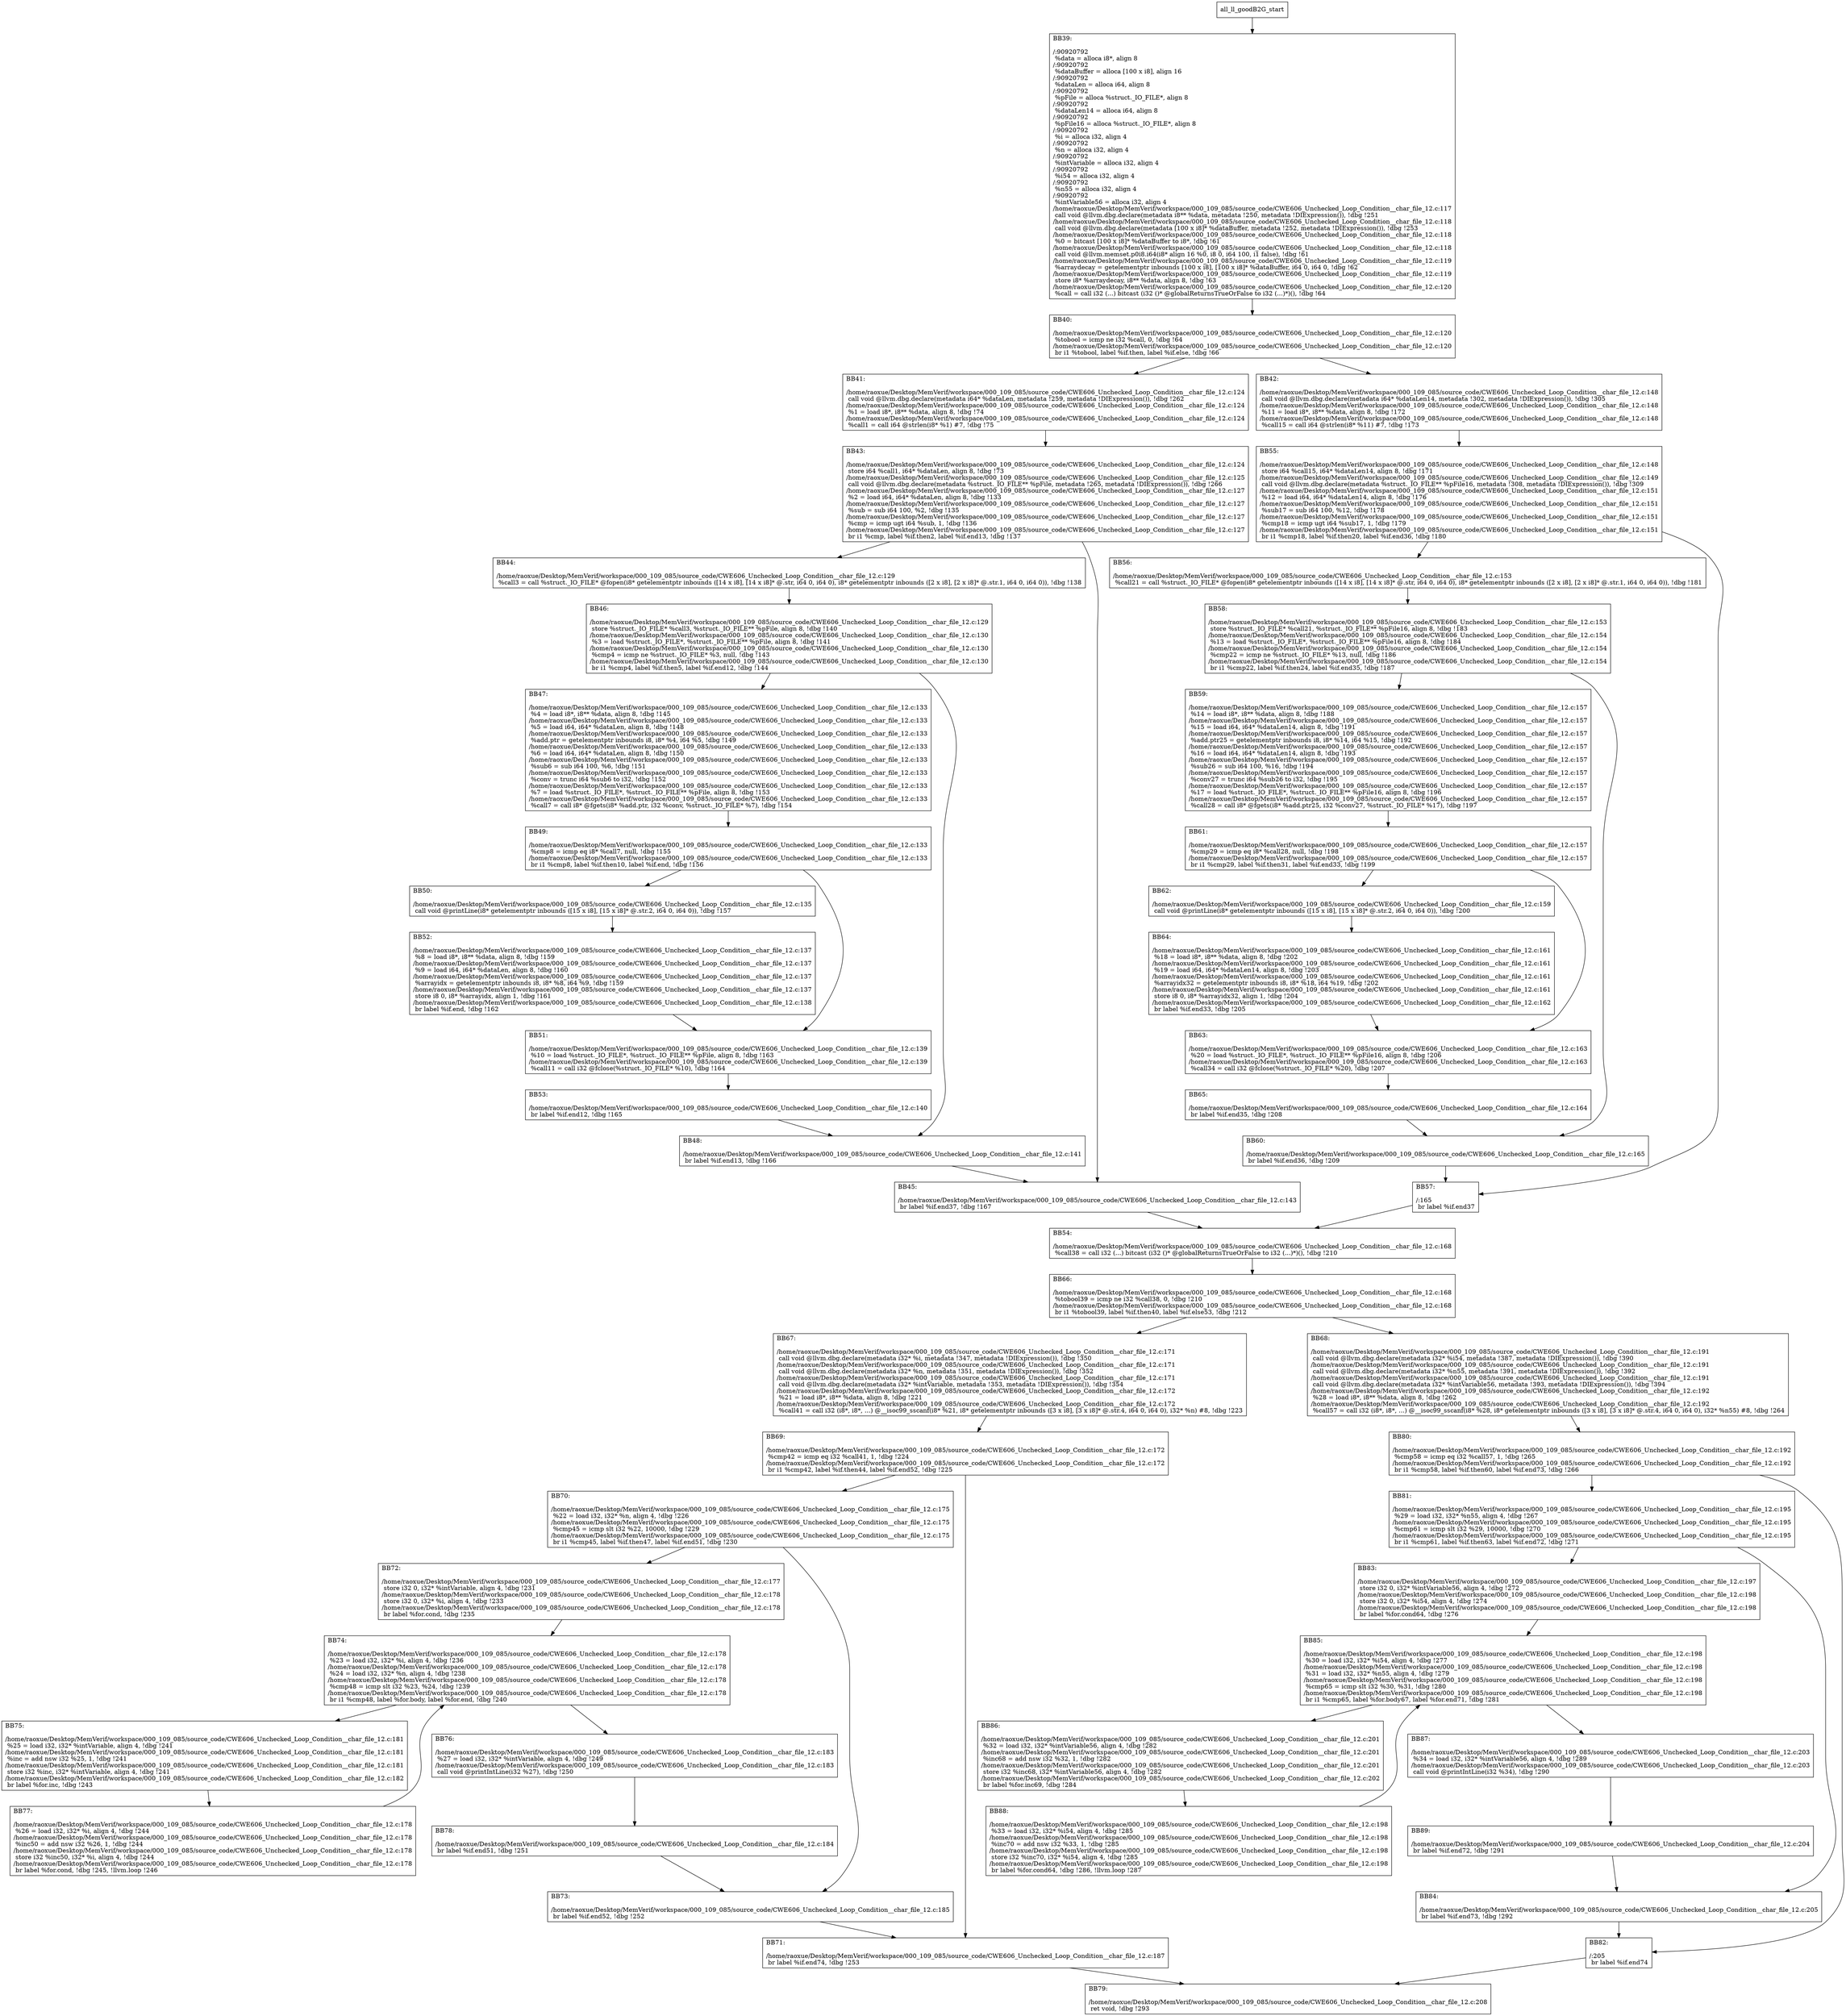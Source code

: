 digraph "CFG for'all_ll_goodB2G' function" {
	BBall_ll_goodB2G_start[shape=record,label="{all_ll_goodB2G_start}"];
	BBall_ll_goodB2G_start-> all_ll_goodB2GBB39;
	all_ll_goodB2GBB39 [shape=record, label="{BB39:\l\l/:90920792\l
  %data = alloca i8*, align 8\l
/:90920792\l
  %dataBuffer = alloca [100 x i8], align 16\l
/:90920792\l
  %dataLen = alloca i64, align 8\l
/:90920792\l
  %pFile = alloca %struct._IO_FILE*, align 8\l
/:90920792\l
  %dataLen14 = alloca i64, align 8\l
/:90920792\l
  %pFile16 = alloca %struct._IO_FILE*, align 8\l
/:90920792\l
  %i = alloca i32, align 4\l
/:90920792\l
  %n = alloca i32, align 4\l
/:90920792\l
  %intVariable = alloca i32, align 4\l
/:90920792\l
  %i54 = alloca i32, align 4\l
/:90920792\l
  %n55 = alloca i32, align 4\l
/:90920792\l
  %intVariable56 = alloca i32, align 4\l
/home/raoxue/Desktop/MemVerif/workspace/000_109_085/source_code/CWE606_Unchecked_Loop_Condition__char_file_12.c:117\l
  call void @llvm.dbg.declare(metadata i8** %data, metadata !250, metadata !DIExpression()), !dbg !251\l
/home/raoxue/Desktop/MemVerif/workspace/000_109_085/source_code/CWE606_Unchecked_Loop_Condition__char_file_12.c:118\l
  call void @llvm.dbg.declare(metadata [100 x i8]* %dataBuffer, metadata !252, metadata !DIExpression()), !dbg !253\l
/home/raoxue/Desktop/MemVerif/workspace/000_109_085/source_code/CWE606_Unchecked_Loop_Condition__char_file_12.c:118\l
  %0 = bitcast [100 x i8]* %dataBuffer to i8*, !dbg !61\l
/home/raoxue/Desktop/MemVerif/workspace/000_109_085/source_code/CWE606_Unchecked_Loop_Condition__char_file_12.c:118\l
  call void @llvm.memset.p0i8.i64(i8* align 16 %0, i8 0, i64 100, i1 false), !dbg !61\l
/home/raoxue/Desktop/MemVerif/workspace/000_109_085/source_code/CWE606_Unchecked_Loop_Condition__char_file_12.c:119\l
  %arraydecay = getelementptr inbounds [100 x i8], [100 x i8]* %dataBuffer, i64 0, i64 0, !dbg !62\l
/home/raoxue/Desktop/MemVerif/workspace/000_109_085/source_code/CWE606_Unchecked_Loop_Condition__char_file_12.c:119\l
  store i8* %arraydecay, i8** %data, align 8, !dbg !63\l
/home/raoxue/Desktop/MemVerif/workspace/000_109_085/source_code/CWE606_Unchecked_Loop_Condition__char_file_12.c:120\l
  %call = call i32 (...) bitcast (i32 ()* @globalReturnsTrueOrFalse to i32 (...)*)(), !dbg !64\l
}"];
	all_ll_goodB2GBB39-> all_ll_goodB2GBB40;
	all_ll_goodB2GBB40 [shape=record, label="{BB40:\l\l/home/raoxue/Desktop/MemVerif/workspace/000_109_085/source_code/CWE606_Unchecked_Loop_Condition__char_file_12.c:120\l
  %tobool = icmp ne i32 %call, 0, !dbg !64\l
/home/raoxue/Desktop/MemVerif/workspace/000_109_085/source_code/CWE606_Unchecked_Loop_Condition__char_file_12.c:120\l
  br i1 %tobool, label %if.then, label %if.else, !dbg !66\l
}"];
	all_ll_goodB2GBB40-> all_ll_goodB2GBB41;
	all_ll_goodB2GBB40-> all_ll_goodB2GBB42;
	all_ll_goodB2GBB41 [shape=record, label="{BB41:\l\l/home/raoxue/Desktop/MemVerif/workspace/000_109_085/source_code/CWE606_Unchecked_Loop_Condition__char_file_12.c:124\l
  call void @llvm.dbg.declare(metadata i64* %dataLen, metadata !259, metadata !DIExpression()), !dbg !262\l
/home/raoxue/Desktop/MemVerif/workspace/000_109_085/source_code/CWE606_Unchecked_Loop_Condition__char_file_12.c:124\l
  %1 = load i8*, i8** %data, align 8, !dbg !74\l
/home/raoxue/Desktop/MemVerif/workspace/000_109_085/source_code/CWE606_Unchecked_Loop_Condition__char_file_12.c:124\l
  %call1 = call i64 @strlen(i8* %1) #7, !dbg !75\l
}"];
	all_ll_goodB2GBB41-> all_ll_goodB2GBB43;
	all_ll_goodB2GBB43 [shape=record, label="{BB43:\l\l/home/raoxue/Desktop/MemVerif/workspace/000_109_085/source_code/CWE606_Unchecked_Loop_Condition__char_file_12.c:124\l
  store i64 %call1, i64* %dataLen, align 8, !dbg !73\l
/home/raoxue/Desktop/MemVerif/workspace/000_109_085/source_code/CWE606_Unchecked_Loop_Condition__char_file_12.c:125\l
  call void @llvm.dbg.declare(metadata %struct._IO_FILE** %pFile, metadata !265, metadata !DIExpression()), !dbg !266\l
/home/raoxue/Desktop/MemVerif/workspace/000_109_085/source_code/CWE606_Unchecked_Loop_Condition__char_file_12.c:127\l
  %2 = load i64, i64* %dataLen, align 8, !dbg !133\l
/home/raoxue/Desktop/MemVerif/workspace/000_109_085/source_code/CWE606_Unchecked_Loop_Condition__char_file_12.c:127\l
  %sub = sub i64 100, %2, !dbg !135\l
/home/raoxue/Desktop/MemVerif/workspace/000_109_085/source_code/CWE606_Unchecked_Loop_Condition__char_file_12.c:127\l
  %cmp = icmp ugt i64 %sub, 1, !dbg !136\l
/home/raoxue/Desktop/MemVerif/workspace/000_109_085/source_code/CWE606_Unchecked_Loop_Condition__char_file_12.c:127\l
  br i1 %cmp, label %if.then2, label %if.end13, !dbg !137\l
}"];
	all_ll_goodB2GBB43-> all_ll_goodB2GBB44;
	all_ll_goodB2GBB43-> all_ll_goodB2GBB45;
	all_ll_goodB2GBB44 [shape=record, label="{BB44:\l\l/home/raoxue/Desktop/MemVerif/workspace/000_109_085/source_code/CWE606_Unchecked_Loop_Condition__char_file_12.c:129\l
  %call3 = call %struct._IO_FILE* @fopen(i8* getelementptr inbounds ([14 x i8], [14 x i8]* @.str, i64 0, i64 0), i8* getelementptr inbounds ([2 x i8], [2 x i8]* @.str.1, i64 0, i64 0)), !dbg !138\l
}"];
	all_ll_goodB2GBB44-> all_ll_goodB2GBB46;
	all_ll_goodB2GBB46 [shape=record, label="{BB46:\l\l/home/raoxue/Desktop/MemVerif/workspace/000_109_085/source_code/CWE606_Unchecked_Loop_Condition__char_file_12.c:129\l
  store %struct._IO_FILE* %call3, %struct._IO_FILE** %pFile, align 8, !dbg !140\l
/home/raoxue/Desktop/MemVerif/workspace/000_109_085/source_code/CWE606_Unchecked_Loop_Condition__char_file_12.c:130\l
  %3 = load %struct._IO_FILE*, %struct._IO_FILE** %pFile, align 8, !dbg !141\l
/home/raoxue/Desktop/MemVerif/workspace/000_109_085/source_code/CWE606_Unchecked_Loop_Condition__char_file_12.c:130\l
  %cmp4 = icmp ne %struct._IO_FILE* %3, null, !dbg !143\l
/home/raoxue/Desktop/MemVerif/workspace/000_109_085/source_code/CWE606_Unchecked_Loop_Condition__char_file_12.c:130\l
  br i1 %cmp4, label %if.then5, label %if.end12, !dbg !144\l
}"];
	all_ll_goodB2GBB46-> all_ll_goodB2GBB47;
	all_ll_goodB2GBB46-> all_ll_goodB2GBB48;
	all_ll_goodB2GBB47 [shape=record, label="{BB47:\l\l/home/raoxue/Desktop/MemVerif/workspace/000_109_085/source_code/CWE606_Unchecked_Loop_Condition__char_file_12.c:133\l
  %4 = load i8*, i8** %data, align 8, !dbg !145\l
/home/raoxue/Desktop/MemVerif/workspace/000_109_085/source_code/CWE606_Unchecked_Loop_Condition__char_file_12.c:133\l
  %5 = load i64, i64* %dataLen, align 8, !dbg !148\l
/home/raoxue/Desktop/MemVerif/workspace/000_109_085/source_code/CWE606_Unchecked_Loop_Condition__char_file_12.c:133\l
  %add.ptr = getelementptr inbounds i8, i8* %4, i64 %5, !dbg !149\l
/home/raoxue/Desktop/MemVerif/workspace/000_109_085/source_code/CWE606_Unchecked_Loop_Condition__char_file_12.c:133\l
  %6 = load i64, i64* %dataLen, align 8, !dbg !150\l
/home/raoxue/Desktop/MemVerif/workspace/000_109_085/source_code/CWE606_Unchecked_Loop_Condition__char_file_12.c:133\l
  %sub6 = sub i64 100, %6, !dbg !151\l
/home/raoxue/Desktop/MemVerif/workspace/000_109_085/source_code/CWE606_Unchecked_Loop_Condition__char_file_12.c:133\l
  %conv = trunc i64 %sub6 to i32, !dbg !152\l
/home/raoxue/Desktop/MemVerif/workspace/000_109_085/source_code/CWE606_Unchecked_Loop_Condition__char_file_12.c:133\l
  %7 = load %struct._IO_FILE*, %struct._IO_FILE** %pFile, align 8, !dbg !153\l
/home/raoxue/Desktop/MemVerif/workspace/000_109_085/source_code/CWE606_Unchecked_Loop_Condition__char_file_12.c:133\l
  %call7 = call i8* @fgets(i8* %add.ptr, i32 %conv, %struct._IO_FILE* %7), !dbg !154\l
}"];
	all_ll_goodB2GBB47-> all_ll_goodB2GBB49;
	all_ll_goodB2GBB49 [shape=record, label="{BB49:\l\l/home/raoxue/Desktop/MemVerif/workspace/000_109_085/source_code/CWE606_Unchecked_Loop_Condition__char_file_12.c:133\l
  %cmp8 = icmp eq i8* %call7, null, !dbg !155\l
/home/raoxue/Desktop/MemVerif/workspace/000_109_085/source_code/CWE606_Unchecked_Loop_Condition__char_file_12.c:133\l
  br i1 %cmp8, label %if.then10, label %if.end, !dbg !156\l
}"];
	all_ll_goodB2GBB49-> all_ll_goodB2GBB50;
	all_ll_goodB2GBB49-> all_ll_goodB2GBB51;
	all_ll_goodB2GBB50 [shape=record, label="{BB50:\l\l/home/raoxue/Desktop/MemVerif/workspace/000_109_085/source_code/CWE606_Unchecked_Loop_Condition__char_file_12.c:135\l
  call void @printLine(i8* getelementptr inbounds ([15 x i8], [15 x i8]* @.str.2, i64 0, i64 0)), !dbg !157\l
}"];
	all_ll_goodB2GBB50-> all_ll_goodB2GBB52;
	all_ll_goodB2GBB52 [shape=record, label="{BB52:\l\l/home/raoxue/Desktop/MemVerif/workspace/000_109_085/source_code/CWE606_Unchecked_Loop_Condition__char_file_12.c:137\l
  %8 = load i8*, i8** %data, align 8, !dbg !159\l
/home/raoxue/Desktop/MemVerif/workspace/000_109_085/source_code/CWE606_Unchecked_Loop_Condition__char_file_12.c:137\l
  %9 = load i64, i64* %dataLen, align 8, !dbg !160\l
/home/raoxue/Desktop/MemVerif/workspace/000_109_085/source_code/CWE606_Unchecked_Loop_Condition__char_file_12.c:137\l
  %arrayidx = getelementptr inbounds i8, i8* %8, i64 %9, !dbg !159\l
/home/raoxue/Desktop/MemVerif/workspace/000_109_085/source_code/CWE606_Unchecked_Loop_Condition__char_file_12.c:137\l
  store i8 0, i8* %arrayidx, align 1, !dbg !161\l
/home/raoxue/Desktop/MemVerif/workspace/000_109_085/source_code/CWE606_Unchecked_Loop_Condition__char_file_12.c:138\l
  br label %if.end, !dbg !162\l
}"];
	all_ll_goodB2GBB52-> all_ll_goodB2GBB51;
	all_ll_goodB2GBB51 [shape=record, label="{BB51:\l\l/home/raoxue/Desktop/MemVerif/workspace/000_109_085/source_code/CWE606_Unchecked_Loop_Condition__char_file_12.c:139\l
  %10 = load %struct._IO_FILE*, %struct._IO_FILE** %pFile, align 8, !dbg !163\l
/home/raoxue/Desktop/MemVerif/workspace/000_109_085/source_code/CWE606_Unchecked_Loop_Condition__char_file_12.c:139\l
  %call11 = call i32 @fclose(%struct._IO_FILE* %10), !dbg !164\l
}"];
	all_ll_goodB2GBB51-> all_ll_goodB2GBB53;
	all_ll_goodB2GBB53 [shape=record, label="{BB53:\l\l/home/raoxue/Desktop/MemVerif/workspace/000_109_085/source_code/CWE606_Unchecked_Loop_Condition__char_file_12.c:140\l
  br label %if.end12, !dbg !165\l
}"];
	all_ll_goodB2GBB53-> all_ll_goodB2GBB48;
	all_ll_goodB2GBB48 [shape=record, label="{BB48:\l\l/home/raoxue/Desktop/MemVerif/workspace/000_109_085/source_code/CWE606_Unchecked_Loop_Condition__char_file_12.c:141\l
  br label %if.end13, !dbg !166\l
}"];
	all_ll_goodB2GBB48-> all_ll_goodB2GBB45;
	all_ll_goodB2GBB45 [shape=record, label="{BB45:\l\l/home/raoxue/Desktop/MemVerif/workspace/000_109_085/source_code/CWE606_Unchecked_Loop_Condition__char_file_12.c:143\l
  br label %if.end37, !dbg !167\l
}"];
	all_ll_goodB2GBB45-> all_ll_goodB2GBB54;
	all_ll_goodB2GBB42 [shape=record, label="{BB42:\l\l/home/raoxue/Desktop/MemVerif/workspace/000_109_085/source_code/CWE606_Unchecked_Loop_Condition__char_file_12.c:148\l
  call void @llvm.dbg.declare(metadata i64* %dataLen14, metadata !302, metadata !DIExpression()), !dbg !305\l
/home/raoxue/Desktop/MemVerif/workspace/000_109_085/source_code/CWE606_Unchecked_Loop_Condition__char_file_12.c:148\l
  %11 = load i8*, i8** %data, align 8, !dbg !172\l
/home/raoxue/Desktop/MemVerif/workspace/000_109_085/source_code/CWE606_Unchecked_Loop_Condition__char_file_12.c:148\l
  %call15 = call i64 @strlen(i8* %11) #7, !dbg !173\l
}"];
	all_ll_goodB2GBB42-> all_ll_goodB2GBB55;
	all_ll_goodB2GBB55 [shape=record, label="{BB55:\l\l/home/raoxue/Desktop/MemVerif/workspace/000_109_085/source_code/CWE606_Unchecked_Loop_Condition__char_file_12.c:148\l
  store i64 %call15, i64* %dataLen14, align 8, !dbg !171\l
/home/raoxue/Desktop/MemVerif/workspace/000_109_085/source_code/CWE606_Unchecked_Loop_Condition__char_file_12.c:149\l
  call void @llvm.dbg.declare(metadata %struct._IO_FILE** %pFile16, metadata !308, metadata !DIExpression()), !dbg !309\l
/home/raoxue/Desktop/MemVerif/workspace/000_109_085/source_code/CWE606_Unchecked_Loop_Condition__char_file_12.c:151\l
  %12 = load i64, i64* %dataLen14, align 8, !dbg !176\l
/home/raoxue/Desktop/MemVerif/workspace/000_109_085/source_code/CWE606_Unchecked_Loop_Condition__char_file_12.c:151\l
  %sub17 = sub i64 100, %12, !dbg !178\l
/home/raoxue/Desktop/MemVerif/workspace/000_109_085/source_code/CWE606_Unchecked_Loop_Condition__char_file_12.c:151\l
  %cmp18 = icmp ugt i64 %sub17, 1, !dbg !179\l
/home/raoxue/Desktop/MemVerif/workspace/000_109_085/source_code/CWE606_Unchecked_Loop_Condition__char_file_12.c:151\l
  br i1 %cmp18, label %if.then20, label %if.end36, !dbg !180\l
}"];
	all_ll_goodB2GBB55-> all_ll_goodB2GBB56;
	all_ll_goodB2GBB55-> all_ll_goodB2GBB57;
	all_ll_goodB2GBB56 [shape=record, label="{BB56:\l\l/home/raoxue/Desktop/MemVerif/workspace/000_109_085/source_code/CWE606_Unchecked_Loop_Condition__char_file_12.c:153\l
  %call21 = call %struct._IO_FILE* @fopen(i8* getelementptr inbounds ([14 x i8], [14 x i8]* @.str, i64 0, i64 0), i8* getelementptr inbounds ([2 x i8], [2 x i8]* @.str.1, i64 0, i64 0)), !dbg !181\l
}"];
	all_ll_goodB2GBB56-> all_ll_goodB2GBB58;
	all_ll_goodB2GBB58 [shape=record, label="{BB58:\l\l/home/raoxue/Desktop/MemVerif/workspace/000_109_085/source_code/CWE606_Unchecked_Loop_Condition__char_file_12.c:153\l
  store %struct._IO_FILE* %call21, %struct._IO_FILE** %pFile16, align 8, !dbg !183\l
/home/raoxue/Desktop/MemVerif/workspace/000_109_085/source_code/CWE606_Unchecked_Loop_Condition__char_file_12.c:154\l
  %13 = load %struct._IO_FILE*, %struct._IO_FILE** %pFile16, align 8, !dbg !184\l
/home/raoxue/Desktop/MemVerif/workspace/000_109_085/source_code/CWE606_Unchecked_Loop_Condition__char_file_12.c:154\l
  %cmp22 = icmp ne %struct._IO_FILE* %13, null, !dbg !186\l
/home/raoxue/Desktop/MemVerif/workspace/000_109_085/source_code/CWE606_Unchecked_Loop_Condition__char_file_12.c:154\l
  br i1 %cmp22, label %if.then24, label %if.end35, !dbg !187\l
}"];
	all_ll_goodB2GBB58-> all_ll_goodB2GBB59;
	all_ll_goodB2GBB58-> all_ll_goodB2GBB60;
	all_ll_goodB2GBB59 [shape=record, label="{BB59:\l\l/home/raoxue/Desktop/MemVerif/workspace/000_109_085/source_code/CWE606_Unchecked_Loop_Condition__char_file_12.c:157\l
  %14 = load i8*, i8** %data, align 8, !dbg !188\l
/home/raoxue/Desktop/MemVerif/workspace/000_109_085/source_code/CWE606_Unchecked_Loop_Condition__char_file_12.c:157\l
  %15 = load i64, i64* %dataLen14, align 8, !dbg !191\l
/home/raoxue/Desktop/MemVerif/workspace/000_109_085/source_code/CWE606_Unchecked_Loop_Condition__char_file_12.c:157\l
  %add.ptr25 = getelementptr inbounds i8, i8* %14, i64 %15, !dbg !192\l
/home/raoxue/Desktop/MemVerif/workspace/000_109_085/source_code/CWE606_Unchecked_Loop_Condition__char_file_12.c:157\l
  %16 = load i64, i64* %dataLen14, align 8, !dbg !193\l
/home/raoxue/Desktop/MemVerif/workspace/000_109_085/source_code/CWE606_Unchecked_Loop_Condition__char_file_12.c:157\l
  %sub26 = sub i64 100, %16, !dbg !194\l
/home/raoxue/Desktop/MemVerif/workspace/000_109_085/source_code/CWE606_Unchecked_Loop_Condition__char_file_12.c:157\l
  %conv27 = trunc i64 %sub26 to i32, !dbg !195\l
/home/raoxue/Desktop/MemVerif/workspace/000_109_085/source_code/CWE606_Unchecked_Loop_Condition__char_file_12.c:157\l
  %17 = load %struct._IO_FILE*, %struct._IO_FILE** %pFile16, align 8, !dbg !196\l
/home/raoxue/Desktop/MemVerif/workspace/000_109_085/source_code/CWE606_Unchecked_Loop_Condition__char_file_12.c:157\l
  %call28 = call i8* @fgets(i8* %add.ptr25, i32 %conv27, %struct._IO_FILE* %17), !dbg !197\l
}"];
	all_ll_goodB2GBB59-> all_ll_goodB2GBB61;
	all_ll_goodB2GBB61 [shape=record, label="{BB61:\l\l/home/raoxue/Desktop/MemVerif/workspace/000_109_085/source_code/CWE606_Unchecked_Loop_Condition__char_file_12.c:157\l
  %cmp29 = icmp eq i8* %call28, null, !dbg !198\l
/home/raoxue/Desktop/MemVerif/workspace/000_109_085/source_code/CWE606_Unchecked_Loop_Condition__char_file_12.c:157\l
  br i1 %cmp29, label %if.then31, label %if.end33, !dbg !199\l
}"];
	all_ll_goodB2GBB61-> all_ll_goodB2GBB62;
	all_ll_goodB2GBB61-> all_ll_goodB2GBB63;
	all_ll_goodB2GBB62 [shape=record, label="{BB62:\l\l/home/raoxue/Desktop/MemVerif/workspace/000_109_085/source_code/CWE606_Unchecked_Loop_Condition__char_file_12.c:159\l
  call void @printLine(i8* getelementptr inbounds ([15 x i8], [15 x i8]* @.str.2, i64 0, i64 0)), !dbg !200\l
}"];
	all_ll_goodB2GBB62-> all_ll_goodB2GBB64;
	all_ll_goodB2GBB64 [shape=record, label="{BB64:\l\l/home/raoxue/Desktop/MemVerif/workspace/000_109_085/source_code/CWE606_Unchecked_Loop_Condition__char_file_12.c:161\l
  %18 = load i8*, i8** %data, align 8, !dbg !202\l
/home/raoxue/Desktop/MemVerif/workspace/000_109_085/source_code/CWE606_Unchecked_Loop_Condition__char_file_12.c:161\l
  %19 = load i64, i64* %dataLen14, align 8, !dbg !203\l
/home/raoxue/Desktop/MemVerif/workspace/000_109_085/source_code/CWE606_Unchecked_Loop_Condition__char_file_12.c:161\l
  %arrayidx32 = getelementptr inbounds i8, i8* %18, i64 %19, !dbg !202\l
/home/raoxue/Desktop/MemVerif/workspace/000_109_085/source_code/CWE606_Unchecked_Loop_Condition__char_file_12.c:161\l
  store i8 0, i8* %arrayidx32, align 1, !dbg !204\l
/home/raoxue/Desktop/MemVerif/workspace/000_109_085/source_code/CWE606_Unchecked_Loop_Condition__char_file_12.c:162\l
  br label %if.end33, !dbg !205\l
}"];
	all_ll_goodB2GBB64-> all_ll_goodB2GBB63;
	all_ll_goodB2GBB63 [shape=record, label="{BB63:\l\l/home/raoxue/Desktop/MemVerif/workspace/000_109_085/source_code/CWE606_Unchecked_Loop_Condition__char_file_12.c:163\l
  %20 = load %struct._IO_FILE*, %struct._IO_FILE** %pFile16, align 8, !dbg !206\l
/home/raoxue/Desktop/MemVerif/workspace/000_109_085/source_code/CWE606_Unchecked_Loop_Condition__char_file_12.c:163\l
  %call34 = call i32 @fclose(%struct._IO_FILE* %20), !dbg !207\l
}"];
	all_ll_goodB2GBB63-> all_ll_goodB2GBB65;
	all_ll_goodB2GBB65 [shape=record, label="{BB65:\l\l/home/raoxue/Desktop/MemVerif/workspace/000_109_085/source_code/CWE606_Unchecked_Loop_Condition__char_file_12.c:164\l
  br label %if.end35, !dbg !208\l
}"];
	all_ll_goodB2GBB65-> all_ll_goodB2GBB60;
	all_ll_goodB2GBB60 [shape=record, label="{BB60:\l\l/home/raoxue/Desktop/MemVerif/workspace/000_109_085/source_code/CWE606_Unchecked_Loop_Condition__char_file_12.c:165\l
  br label %if.end36, !dbg !209\l
}"];
	all_ll_goodB2GBB60-> all_ll_goodB2GBB57;
	all_ll_goodB2GBB57 [shape=record, label="{BB57:\l\l/:165\l
  br label %if.end37\l
}"];
	all_ll_goodB2GBB57-> all_ll_goodB2GBB54;
	all_ll_goodB2GBB54 [shape=record, label="{BB54:\l\l/home/raoxue/Desktop/MemVerif/workspace/000_109_085/source_code/CWE606_Unchecked_Loop_Condition__char_file_12.c:168\l
  %call38 = call i32 (...) bitcast (i32 ()* @globalReturnsTrueOrFalse to i32 (...)*)(), !dbg !210\l
}"];
	all_ll_goodB2GBB54-> all_ll_goodB2GBB66;
	all_ll_goodB2GBB66 [shape=record, label="{BB66:\l\l/home/raoxue/Desktop/MemVerif/workspace/000_109_085/source_code/CWE606_Unchecked_Loop_Condition__char_file_12.c:168\l
  %tobool39 = icmp ne i32 %call38, 0, !dbg !210\l
/home/raoxue/Desktop/MemVerif/workspace/000_109_085/source_code/CWE606_Unchecked_Loop_Condition__char_file_12.c:168\l
  br i1 %tobool39, label %if.then40, label %if.else53, !dbg !212\l
}"];
	all_ll_goodB2GBB66-> all_ll_goodB2GBB67;
	all_ll_goodB2GBB66-> all_ll_goodB2GBB68;
	all_ll_goodB2GBB67 [shape=record, label="{BB67:\l\l/home/raoxue/Desktop/MemVerif/workspace/000_109_085/source_code/CWE606_Unchecked_Loop_Condition__char_file_12.c:171\l
  call void @llvm.dbg.declare(metadata i32* %i, metadata !347, metadata !DIExpression()), !dbg !350\l
/home/raoxue/Desktop/MemVerif/workspace/000_109_085/source_code/CWE606_Unchecked_Loop_Condition__char_file_12.c:171\l
  call void @llvm.dbg.declare(metadata i32* %n, metadata !351, metadata !DIExpression()), !dbg !352\l
/home/raoxue/Desktop/MemVerif/workspace/000_109_085/source_code/CWE606_Unchecked_Loop_Condition__char_file_12.c:171\l
  call void @llvm.dbg.declare(metadata i32* %intVariable, metadata !353, metadata !DIExpression()), !dbg !354\l
/home/raoxue/Desktop/MemVerif/workspace/000_109_085/source_code/CWE606_Unchecked_Loop_Condition__char_file_12.c:172\l
  %21 = load i8*, i8** %data, align 8, !dbg !221\l
/home/raoxue/Desktop/MemVerif/workspace/000_109_085/source_code/CWE606_Unchecked_Loop_Condition__char_file_12.c:172\l
  %call41 = call i32 (i8*, i8*, ...) @__isoc99_sscanf(i8* %21, i8* getelementptr inbounds ([3 x i8], [3 x i8]* @.str.4, i64 0, i64 0), i32* %n) #8, !dbg !223\l
}"];
	all_ll_goodB2GBB67-> all_ll_goodB2GBB69;
	all_ll_goodB2GBB69 [shape=record, label="{BB69:\l\l/home/raoxue/Desktop/MemVerif/workspace/000_109_085/source_code/CWE606_Unchecked_Loop_Condition__char_file_12.c:172\l
  %cmp42 = icmp eq i32 %call41, 1, !dbg !224\l
/home/raoxue/Desktop/MemVerif/workspace/000_109_085/source_code/CWE606_Unchecked_Loop_Condition__char_file_12.c:172\l
  br i1 %cmp42, label %if.then44, label %if.end52, !dbg !225\l
}"];
	all_ll_goodB2GBB69-> all_ll_goodB2GBB70;
	all_ll_goodB2GBB69-> all_ll_goodB2GBB71;
	all_ll_goodB2GBB70 [shape=record, label="{BB70:\l\l/home/raoxue/Desktop/MemVerif/workspace/000_109_085/source_code/CWE606_Unchecked_Loop_Condition__char_file_12.c:175\l
  %22 = load i32, i32* %n, align 4, !dbg !226\l
/home/raoxue/Desktop/MemVerif/workspace/000_109_085/source_code/CWE606_Unchecked_Loop_Condition__char_file_12.c:175\l
  %cmp45 = icmp slt i32 %22, 10000, !dbg !229\l
/home/raoxue/Desktop/MemVerif/workspace/000_109_085/source_code/CWE606_Unchecked_Loop_Condition__char_file_12.c:175\l
  br i1 %cmp45, label %if.then47, label %if.end51, !dbg !230\l
}"];
	all_ll_goodB2GBB70-> all_ll_goodB2GBB72;
	all_ll_goodB2GBB70-> all_ll_goodB2GBB73;
	all_ll_goodB2GBB72 [shape=record, label="{BB72:\l\l/home/raoxue/Desktop/MemVerif/workspace/000_109_085/source_code/CWE606_Unchecked_Loop_Condition__char_file_12.c:177\l
  store i32 0, i32* %intVariable, align 4, !dbg !231\l
/home/raoxue/Desktop/MemVerif/workspace/000_109_085/source_code/CWE606_Unchecked_Loop_Condition__char_file_12.c:178\l
  store i32 0, i32* %i, align 4, !dbg !233\l
/home/raoxue/Desktop/MemVerif/workspace/000_109_085/source_code/CWE606_Unchecked_Loop_Condition__char_file_12.c:178\l
  br label %for.cond, !dbg !235\l
}"];
	all_ll_goodB2GBB72-> all_ll_goodB2GBB74;
	all_ll_goodB2GBB74 [shape=record, label="{BB74:\l\l/home/raoxue/Desktop/MemVerif/workspace/000_109_085/source_code/CWE606_Unchecked_Loop_Condition__char_file_12.c:178\l
  %23 = load i32, i32* %i, align 4, !dbg !236\l
/home/raoxue/Desktop/MemVerif/workspace/000_109_085/source_code/CWE606_Unchecked_Loop_Condition__char_file_12.c:178\l
  %24 = load i32, i32* %n, align 4, !dbg !238\l
/home/raoxue/Desktop/MemVerif/workspace/000_109_085/source_code/CWE606_Unchecked_Loop_Condition__char_file_12.c:178\l
  %cmp48 = icmp slt i32 %23, %24, !dbg !239\l
/home/raoxue/Desktop/MemVerif/workspace/000_109_085/source_code/CWE606_Unchecked_Loop_Condition__char_file_12.c:178\l
  br i1 %cmp48, label %for.body, label %for.end, !dbg !240\l
}"];
	all_ll_goodB2GBB74-> all_ll_goodB2GBB75;
	all_ll_goodB2GBB74-> all_ll_goodB2GBB76;
	all_ll_goodB2GBB75 [shape=record, label="{BB75:\l\l/home/raoxue/Desktop/MemVerif/workspace/000_109_085/source_code/CWE606_Unchecked_Loop_Condition__char_file_12.c:181\l
  %25 = load i32, i32* %intVariable, align 4, !dbg !241\l
/home/raoxue/Desktop/MemVerif/workspace/000_109_085/source_code/CWE606_Unchecked_Loop_Condition__char_file_12.c:181\l
  %inc = add nsw i32 %25, 1, !dbg !241\l
/home/raoxue/Desktop/MemVerif/workspace/000_109_085/source_code/CWE606_Unchecked_Loop_Condition__char_file_12.c:181\l
  store i32 %inc, i32* %intVariable, align 4, !dbg !241\l
/home/raoxue/Desktop/MemVerif/workspace/000_109_085/source_code/CWE606_Unchecked_Loop_Condition__char_file_12.c:182\l
  br label %for.inc, !dbg !243\l
}"];
	all_ll_goodB2GBB75-> all_ll_goodB2GBB77;
	all_ll_goodB2GBB77 [shape=record, label="{BB77:\l\l/home/raoxue/Desktop/MemVerif/workspace/000_109_085/source_code/CWE606_Unchecked_Loop_Condition__char_file_12.c:178\l
  %26 = load i32, i32* %i, align 4, !dbg !244\l
/home/raoxue/Desktop/MemVerif/workspace/000_109_085/source_code/CWE606_Unchecked_Loop_Condition__char_file_12.c:178\l
  %inc50 = add nsw i32 %26, 1, !dbg !244\l
/home/raoxue/Desktop/MemVerif/workspace/000_109_085/source_code/CWE606_Unchecked_Loop_Condition__char_file_12.c:178\l
  store i32 %inc50, i32* %i, align 4, !dbg !244\l
/home/raoxue/Desktop/MemVerif/workspace/000_109_085/source_code/CWE606_Unchecked_Loop_Condition__char_file_12.c:178\l
  br label %for.cond, !dbg !245, !llvm.loop !246\l
}"];
	all_ll_goodB2GBB77-> all_ll_goodB2GBB74;
	all_ll_goodB2GBB76 [shape=record, label="{BB76:\l\l/home/raoxue/Desktop/MemVerif/workspace/000_109_085/source_code/CWE606_Unchecked_Loop_Condition__char_file_12.c:183\l
  %27 = load i32, i32* %intVariable, align 4, !dbg !249\l
/home/raoxue/Desktop/MemVerif/workspace/000_109_085/source_code/CWE606_Unchecked_Loop_Condition__char_file_12.c:183\l
  call void @printIntLine(i32 %27), !dbg !250\l
}"];
	all_ll_goodB2GBB76-> all_ll_goodB2GBB78;
	all_ll_goodB2GBB78 [shape=record, label="{BB78:\l\l/home/raoxue/Desktop/MemVerif/workspace/000_109_085/source_code/CWE606_Unchecked_Loop_Condition__char_file_12.c:184\l
  br label %if.end51, !dbg !251\l
}"];
	all_ll_goodB2GBB78-> all_ll_goodB2GBB73;
	all_ll_goodB2GBB73 [shape=record, label="{BB73:\l\l/home/raoxue/Desktop/MemVerif/workspace/000_109_085/source_code/CWE606_Unchecked_Loop_Condition__char_file_12.c:185\l
  br label %if.end52, !dbg !252\l
}"];
	all_ll_goodB2GBB73-> all_ll_goodB2GBB71;
	all_ll_goodB2GBB71 [shape=record, label="{BB71:\l\l/home/raoxue/Desktop/MemVerif/workspace/000_109_085/source_code/CWE606_Unchecked_Loop_Condition__char_file_12.c:187\l
  br label %if.end74, !dbg !253\l
}"];
	all_ll_goodB2GBB71-> all_ll_goodB2GBB79;
	all_ll_goodB2GBB68 [shape=record, label="{BB68:\l\l/home/raoxue/Desktop/MemVerif/workspace/000_109_085/source_code/CWE606_Unchecked_Loop_Condition__char_file_12.c:191\l
  call void @llvm.dbg.declare(metadata i32* %i54, metadata !387, metadata !DIExpression()), !dbg !390\l
/home/raoxue/Desktop/MemVerif/workspace/000_109_085/source_code/CWE606_Unchecked_Loop_Condition__char_file_12.c:191\l
  call void @llvm.dbg.declare(metadata i32* %n55, metadata !391, metadata !DIExpression()), !dbg !392\l
/home/raoxue/Desktop/MemVerif/workspace/000_109_085/source_code/CWE606_Unchecked_Loop_Condition__char_file_12.c:191\l
  call void @llvm.dbg.declare(metadata i32* %intVariable56, metadata !393, metadata !DIExpression()), !dbg !394\l
/home/raoxue/Desktop/MemVerif/workspace/000_109_085/source_code/CWE606_Unchecked_Loop_Condition__char_file_12.c:192\l
  %28 = load i8*, i8** %data, align 8, !dbg !262\l
/home/raoxue/Desktop/MemVerif/workspace/000_109_085/source_code/CWE606_Unchecked_Loop_Condition__char_file_12.c:192\l
  %call57 = call i32 (i8*, i8*, ...) @__isoc99_sscanf(i8* %28, i8* getelementptr inbounds ([3 x i8], [3 x i8]* @.str.4, i64 0, i64 0), i32* %n55) #8, !dbg !264\l
}"];
	all_ll_goodB2GBB68-> all_ll_goodB2GBB80;
	all_ll_goodB2GBB80 [shape=record, label="{BB80:\l\l/home/raoxue/Desktop/MemVerif/workspace/000_109_085/source_code/CWE606_Unchecked_Loop_Condition__char_file_12.c:192\l
  %cmp58 = icmp eq i32 %call57, 1, !dbg !265\l
/home/raoxue/Desktop/MemVerif/workspace/000_109_085/source_code/CWE606_Unchecked_Loop_Condition__char_file_12.c:192\l
  br i1 %cmp58, label %if.then60, label %if.end73, !dbg !266\l
}"];
	all_ll_goodB2GBB80-> all_ll_goodB2GBB81;
	all_ll_goodB2GBB80-> all_ll_goodB2GBB82;
	all_ll_goodB2GBB81 [shape=record, label="{BB81:\l\l/home/raoxue/Desktop/MemVerif/workspace/000_109_085/source_code/CWE606_Unchecked_Loop_Condition__char_file_12.c:195\l
  %29 = load i32, i32* %n55, align 4, !dbg !267\l
/home/raoxue/Desktop/MemVerif/workspace/000_109_085/source_code/CWE606_Unchecked_Loop_Condition__char_file_12.c:195\l
  %cmp61 = icmp slt i32 %29, 10000, !dbg !270\l
/home/raoxue/Desktop/MemVerif/workspace/000_109_085/source_code/CWE606_Unchecked_Loop_Condition__char_file_12.c:195\l
  br i1 %cmp61, label %if.then63, label %if.end72, !dbg !271\l
}"];
	all_ll_goodB2GBB81-> all_ll_goodB2GBB83;
	all_ll_goodB2GBB81-> all_ll_goodB2GBB84;
	all_ll_goodB2GBB83 [shape=record, label="{BB83:\l\l/home/raoxue/Desktop/MemVerif/workspace/000_109_085/source_code/CWE606_Unchecked_Loop_Condition__char_file_12.c:197\l
  store i32 0, i32* %intVariable56, align 4, !dbg !272\l
/home/raoxue/Desktop/MemVerif/workspace/000_109_085/source_code/CWE606_Unchecked_Loop_Condition__char_file_12.c:198\l
  store i32 0, i32* %i54, align 4, !dbg !274\l
/home/raoxue/Desktop/MemVerif/workspace/000_109_085/source_code/CWE606_Unchecked_Loop_Condition__char_file_12.c:198\l
  br label %for.cond64, !dbg !276\l
}"];
	all_ll_goodB2GBB83-> all_ll_goodB2GBB85;
	all_ll_goodB2GBB85 [shape=record, label="{BB85:\l\l/home/raoxue/Desktop/MemVerif/workspace/000_109_085/source_code/CWE606_Unchecked_Loop_Condition__char_file_12.c:198\l
  %30 = load i32, i32* %i54, align 4, !dbg !277\l
/home/raoxue/Desktop/MemVerif/workspace/000_109_085/source_code/CWE606_Unchecked_Loop_Condition__char_file_12.c:198\l
  %31 = load i32, i32* %n55, align 4, !dbg !279\l
/home/raoxue/Desktop/MemVerif/workspace/000_109_085/source_code/CWE606_Unchecked_Loop_Condition__char_file_12.c:198\l
  %cmp65 = icmp slt i32 %30, %31, !dbg !280\l
/home/raoxue/Desktop/MemVerif/workspace/000_109_085/source_code/CWE606_Unchecked_Loop_Condition__char_file_12.c:198\l
  br i1 %cmp65, label %for.body67, label %for.end71, !dbg !281\l
}"];
	all_ll_goodB2GBB85-> all_ll_goodB2GBB86;
	all_ll_goodB2GBB85-> all_ll_goodB2GBB87;
	all_ll_goodB2GBB86 [shape=record, label="{BB86:\l\l/home/raoxue/Desktop/MemVerif/workspace/000_109_085/source_code/CWE606_Unchecked_Loop_Condition__char_file_12.c:201\l
  %32 = load i32, i32* %intVariable56, align 4, !dbg !282\l
/home/raoxue/Desktop/MemVerif/workspace/000_109_085/source_code/CWE606_Unchecked_Loop_Condition__char_file_12.c:201\l
  %inc68 = add nsw i32 %32, 1, !dbg !282\l
/home/raoxue/Desktop/MemVerif/workspace/000_109_085/source_code/CWE606_Unchecked_Loop_Condition__char_file_12.c:201\l
  store i32 %inc68, i32* %intVariable56, align 4, !dbg !282\l
/home/raoxue/Desktop/MemVerif/workspace/000_109_085/source_code/CWE606_Unchecked_Loop_Condition__char_file_12.c:202\l
  br label %for.inc69, !dbg !284\l
}"];
	all_ll_goodB2GBB86-> all_ll_goodB2GBB88;
	all_ll_goodB2GBB88 [shape=record, label="{BB88:\l\l/home/raoxue/Desktop/MemVerif/workspace/000_109_085/source_code/CWE606_Unchecked_Loop_Condition__char_file_12.c:198\l
  %33 = load i32, i32* %i54, align 4, !dbg !285\l
/home/raoxue/Desktop/MemVerif/workspace/000_109_085/source_code/CWE606_Unchecked_Loop_Condition__char_file_12.c:198\l
  %inc70 = add nsw i32 %33, 1, !dbg !285\l
/home/raoxue/Desktop/MemVerif/workspace/000_109_085/source_code/CWE606_Unchecked_Loop_Condition__char_file_12.c:198\l
  store i32 %inc70, i32* %i54, align 4, !dbg !285\l
/home/raoxue/Desktop/MemVerif/workspace/000_109_085/source_code/CWE606_Unchecked_Loop_Condition__char_file_12.c:198\l
  br label %for.cond64, !dbg !286, !llvm.loop !287\l
}"];
	all_ll_goodB2GBB88-> all_ll_goodB2GBB85;
	all_ll_goodB2GBB87 [shape=record, label="{BB87:\l\l/home/raoxue/Desktop/MemVerif/workspace/000_109_085/source_code/CWE606_Unchecked_Loop_Condition__char_file_12.c:203\l
  %34 = load i32, i32* %intVariable56, align 4, !dbg !289\l
/home/raoxue/Desktop/MemVerif/workspace/000_109_085/source_code/CWE606_Unchecked_Loop_Condition__char_file_12.c:203\l
  call void @printIntLine(i32 %34), !dbg !290\l
}"];
	all_ll_goodB2GBB87-> all_ll_goodB2GBB89;
	all_ll_goodB2GBB89 [shape=record, label="{BB89:\l\l/home/raoxue/Desktop/MemVerif/workspace/000_109_085/source_code/CWE606_Unchecked_Loop_Condition__char_file_12.c:204\l
  br label %if.end72, !dbg !291\l
}"];
	all_ll_goodB2GBB89-> all_ll_goodB2GBB84;
	all_ll_goodB2GBB84 [shape=record, label="{BB84:\l\l/home/raoxue/Desktop/MemVerif/workspace/000_109_085/source_code/CWE606_Unchecked_Loop_Condition__char_file_12.c:205\l
  br label %if.end73, !dbg !292\l
}"];
	all_ll_goodB2GBB84-> all_ll_goodB2GBB82;
	all_ll_goodB2GBB82 [shape=record, label="{BB82:\l\l/:205\l
  br label %if.end74\l
}"];
	all_ll_goodB2GBB82-> all_ll_goodB2GBB79;
	all_ll_goodB2GBB79 [shape=record, label="{BB79:\l\l/home/raoxue/Desktop/MemVerif/workspace/000_109_085/source_code/CWE606_Unchecked_Loop_Condition__char_file_12.c:208\l
  ret void, !dbg !293\l
}"];
}
